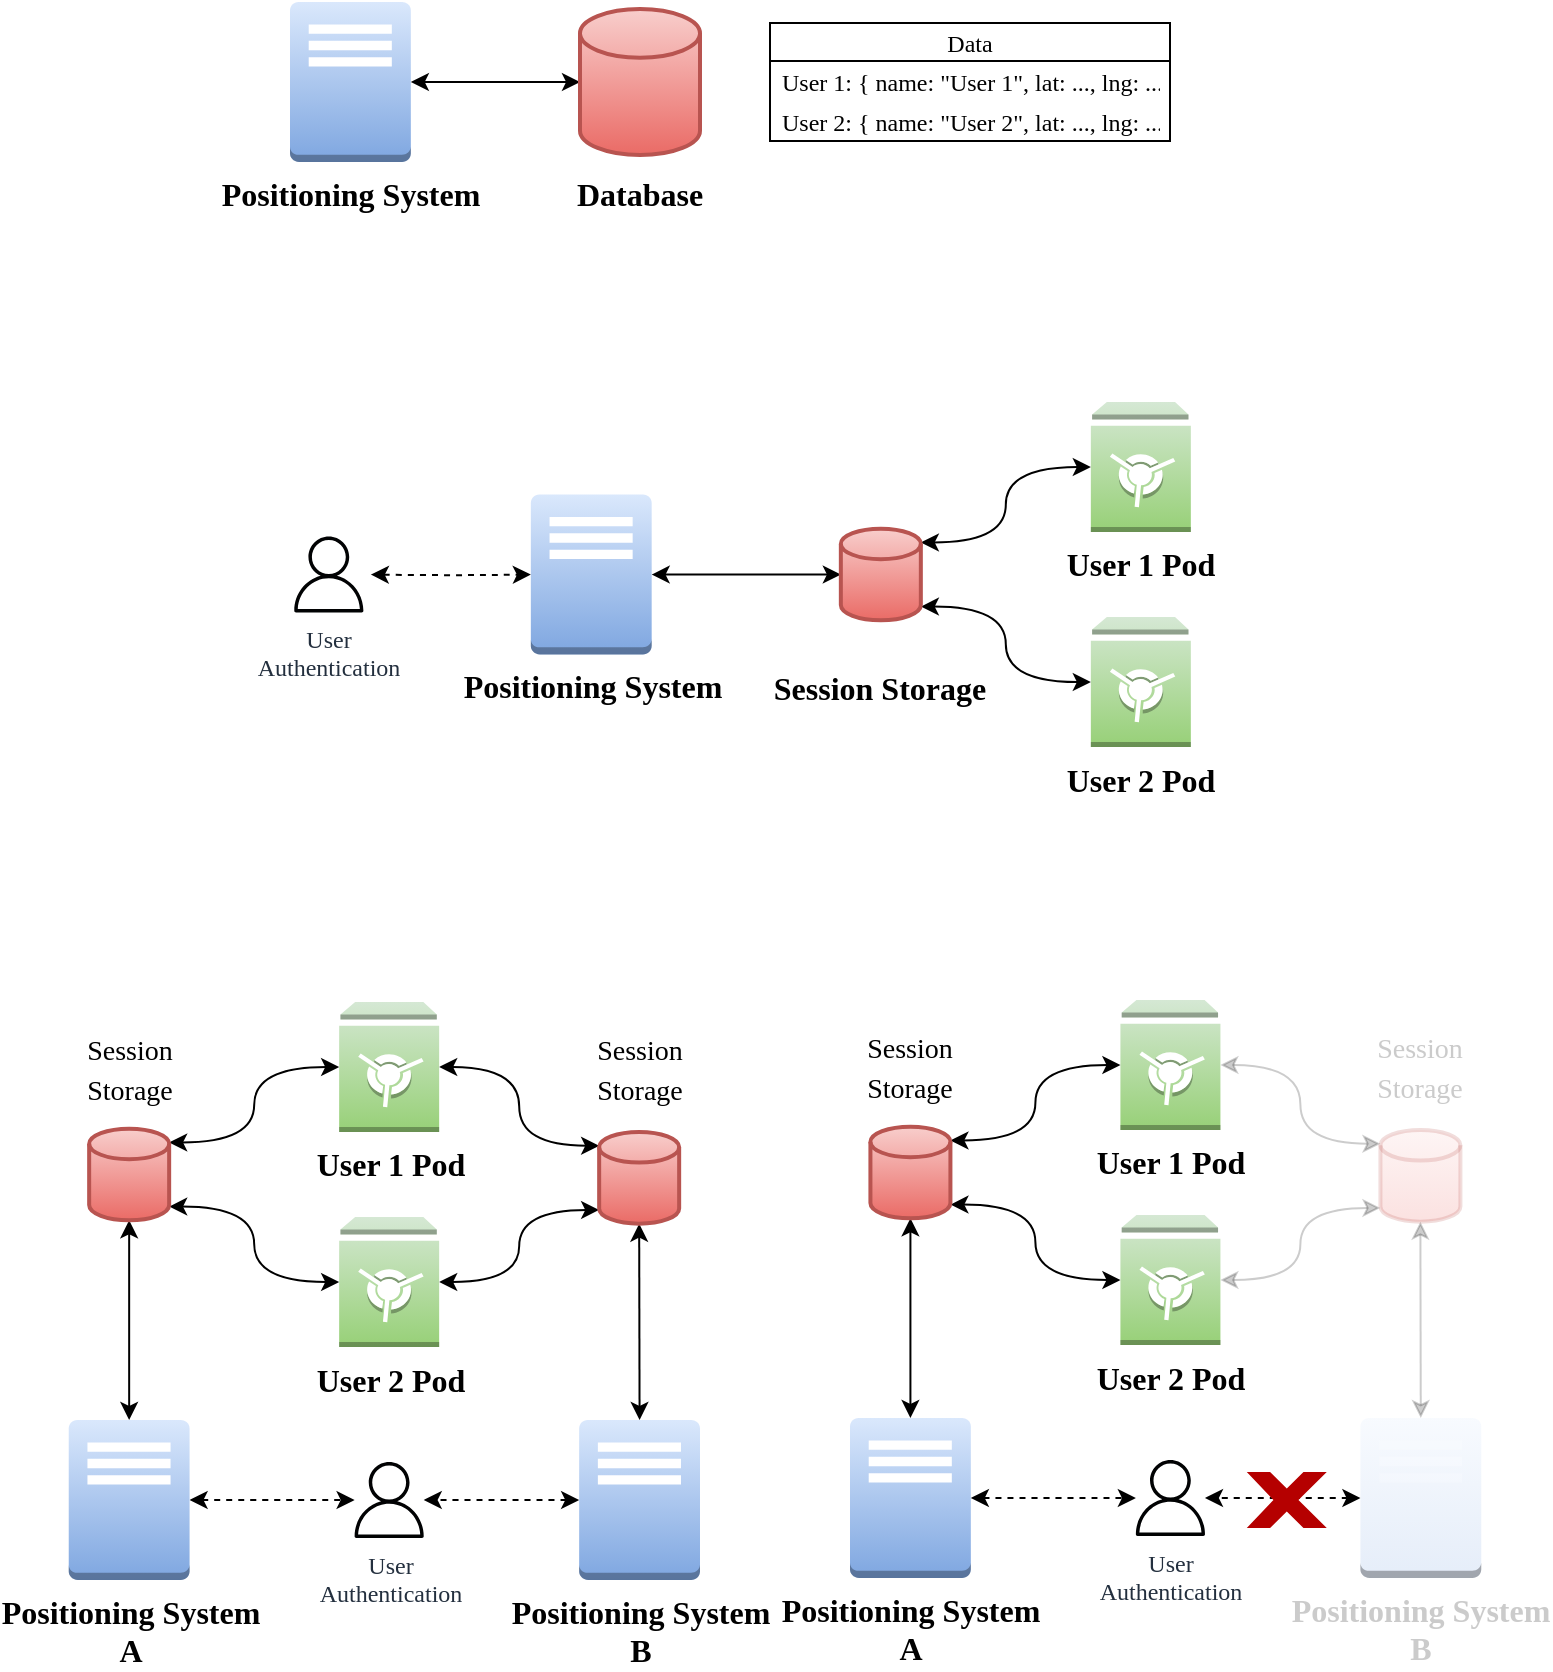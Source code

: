 <mxfile version="16.1.2" type="device" pages="3"><diagram id="HylvQidmHVq5HipX8keJ" name="Page-2"><mxGraphModel dx="1102" dy="857" grid="1" gridSize="10" guides="1" tooltips="1" connect="1" arrows="1" fold="1" page="1" pageScale="1" pageWidth="827" pageHeight="1169" math="0" shadow="0"><root><mxCell id="a4TpNNavN4q4ihsiJN_h-0"/><mxCell id="a4TpNNavN4q4ihsiJN_h-1" parent="a4TpNNavN4q4ihsiJN_h-0"/><mxCell id="67bOPuktMZtO_04ttZ3f-9" style="edgeStyle=orthogonalEdgeStyle;rounded=0;orthogonalLoop=1;jettySize=auto;html=1;entryX=0;entryY=0.5;entryDx=0;entryDy=0;entryPerimeter=0;fontFamily=Garamond;fontSize=16;startArrow=classic;startFill=1;" parent="a4TpNNavN4q4ihsiJN_h-1" source="a4TpNNavN4q4ihsiJN_h-4" target="67bOPuktMZtO_04ttZ3f-0" edge="1"><mxGeometry relative="1" as="geometry"/></mxCell><mxCell id="a4TpNNavN4q4ihsiJN_h-4" value="&lt;b&gt;Positioning System&lt;/b&gt;" style="outlineConnect=0;dashed=0;verticalLabelPosition=bottom;verticalAlign=top;align=center;html=1;shape=mxgraph.aws3.traditional_server;fillColor=#dae8fc;gradientColor=#7ea6e0;fontFamily=Garamond;fontSize=16;strokeColor=#6c8ebf;" parent="a4TpNNavN4q4ihsiJN_h-1" vertex="1"><mxGeometry x="170" y="170" width="60.42" height="80" as="geometry"/></mxCell><mxCell id="67bOPuktMZtO_04ttZ3f-3" value="" style="group" parent="a4TpNNavN4q4ihsiJN_h-1" vertex="1" connectable="0"><mxGeometry x="315" y="173.5" width="60" height="107.5" as="geometry"/></mxCell><mxCell id="67bOPuktMZtO_04ttZ3f-0" value="" style="strokeWidth=2;html=1;shape=mxgraph.flowchart.database;whiteSpace=wrap;fontFamily=Garamond;fontSize=16;fillColor=#f8cecc;gradientColor=#ea6b66;strokeColor=#b85450;" parent="67bOPuktMZtO_04ttZ3f-3" vertex="1"><mxGeometry width="60" height="73" as="geometry"/></mxCell><mxCell id="67bOPuktMZtO_04ttZ3f-1" value="Database" style="text;html=1;strokeColor=none;fillColor=none;align=center;verticalAlign=middle;whiteSpace=wrap;rounded=0;fontFamily=Garamond;fontSize=16;fontStyle=1" parent="67bOPuktMZtO_04ttZ3f-3" vertex="1"><mxGeometry y="77.5" width="60" height="30" as="geometry"/></mxCell><mxCell id="67bOPuktMZtO_04ttZ3f-21" style="edgeStyle=orthogonalEdgeStyle;rounded=0;orthogonalLoop=1;jettySize=auto;html=1;entryX=0;entryY=0.5;entryDx=0;entryDy=0;entryPerimeter=0;fontFamily=Garamond;fontSize=16;startArrow=classic;startFill=1;" parent="a4TpNNavN4q4ihsiJN_h-1" source="67bOPuktMZtO_04ttZ3f-10" target="67bOPuktMZtO_04ttZ3f-19" edge="1"><mxGeometry relative="1" as="geometry"/></mxCell><mxCell id="67bOPuktMZtO_04ttZ3f-10" value="&lt;b&gt;Positioning System&lt;/b&gt;" style="outlineConnect=0;dashed=0;verticalLabelPosition=bottom;verticalAlign=top;align=center;html=1;shape=mxgraph.aws3.traditional_server;fillColor=#dae8fc;gradientColor=#7ea6e0;fontFamily=Garamond;fontSize=16;strokeColor=#6c8ebf;" parent="a4TpNNavN4q4ihsiJN_h-1" vertex="1"><mxGeometry x="290.42" y="416.25" width="60.42" height="80" as="geometry"/></mxCell><mxCell id="67bOPuktMZtO_04ttZ3f-12" value="&lt;font face=&quot;Garamond&quot; size=&quot;1&quot;&gt;&lt;b style=&quot;font-size: 16px&quot;&gt;User 2 Pod&lt;/b&gt;&lt;/font&gt;" style="outlineConnect=0;dashed=0;verticalLabelPosition=bottom;verticalAlign=top;align=center;html=1;shape=mxgraph.aws3.vault;fillColor=#d5e8d4;strokeColor=#82b366;gradientColor=#97d077;" parent="a4TpNNavN4q4ihsiJN_h-1" vertex="1"><mxGeometry x="570.42" y="477.5" width="50" height="65" as="geometry"/></mxCell><mxCell id="67bOPuktMZtO_04ttZ3f-14" value="&lt;font face=&quot;Garamond&quot; size=&quot;1&quot;&gt;&lt;b style=&quot;font-size: 16px&quot;&gt;User 1 Pod&lt;/b&gt;&lt;/font&gt;" style="outlineConnect=0;dashed=0;verticalLabelPosition=bottom;verticalAlign=top;align=center;html=1;shape=mxgraph.aws3.vault;fillColor=#d5e8d4;strokeColor=#82b366;gradientColor=#97d077;" parent="a4TpNNavN4q4ihsiJN_h-1" vertex="1"><mxGeometry x="570.42" y="370" width="50" height="65" as="geometry"/></mxCell><mxCell id="67bOPuktMZtO_04ttZ3f-22" style="edgeStyle=orthogonalEdgeStyle;rounded=0;orthogonalLoop=1;jettySize=auto;html=1;exitX=1;exitY=0.15;exitDx=0;exitDy=0;exitPerimeter=0;entryX=0;entryY=0.5;entryDx=0;entryDy=0;entryPerimeter=0;fontFamily=Garamond;fontSize=16;startArrow=classic;startFill=1;curved=1;" parent="a4TpNNavN4q4ihsiJN_h-1" source="67bOPuktMZtO_04ttZ3f-19" target="67bOPuktMZtO_04ttZ3f-14" edge="1"><mxGeometry relative="1" as="geometry"/></mxCell><mxCell id="67bOPuktMZtO_04ttZ3f-23" style="edgeStyle=orthogonalEdgeStyle;rounded=0;orthogonalLoop=1;jettySize=auto;html=1;exitX=1;exitY=0.85;exitDx=0;exitDy=0;exitPerimeter=0;entryX=0;entryY=0.5;entryDx=0;entryDy=0;entryPerimeter=0;fontFamily=Garamond;fontSize=16;startArrow=classic;startFill=1;curved=1;" parent="a4TpNNavN4q4ihsiJN_h-1" source="67bOPuktMZtO_04ttZ3f-19" target="67bOPuktMZtO_04ttZ3f-12" edge="1"><mxGeometry relative="1" as="geometry"/></mxCell><mxCell id="67bOPuktMZtO_04ttZ3f-19" value="" style="strokeWidth=2;html=1;shape=mxgraph.flowchart.database;whiteSpace=wrap;fontFamily=Garamond;fontSize=16;fillColor=#f8cecc;gradientColor=#ea6b66;strokeColor=#b85450;" parent="a4TpNNavN4q4ihsiJN_h-1" vertex="1"><mxGeometry x="445.42" y="433.33" width="40" height="45.837" as="geometry"/></mxCell><mxCell id="67bOPuktMZtO_04ttZ3f-20" value="Session Storage" style="text;html=1;strokeColor=none;fillColor=none;align=center;verticalAlign=middle;whiteSpace=wrap;rounded=0;fontFamily=Garamond;fontSize=16;fontStyle=1" parent="a4TpNNavN4q4ihsiJN_h-1" vertex="1"><mxGeometry x="410.42" y="503.16" width="110" height="18.84" as="geometry"/></mxCell><mxCell id="67bOPuktMZtO_04ttZ3f-36" value="Data" style="swimlane;fontStyle=0;childLayout=stackLayout;horizontal=1;startSize=19;horizontalStack=0;resizeParent=1;resizeParentMax=0;resizeLast=0;collapsible=1;marginBottom=0;fontFamily=Garamond;fontSize=12;" parent="a4TpNNavN4q4ihsiJN_h-1" vertex="1"><mxGeometry x="410" y="180.5" width="200" height="59" as="geometry"/></mxCell><mxCell id="67bOPuktMZtO_04ttZ3f-37" value="User 1: { name: &quot;User 1&quot;, lat: ..., lng: ...}" style="text;strokeColor=none;fillColor=none;align=left;verticalAlign=middle;spacingLeft=4;spacingRight=4;overflow=hidden;points=[[0,0.5],[1,0.5]];portConstraint=eastwest;rotatable=0;fontFamily=Garamond;fontSize=12;" parent="67bOPuktMZtO_04ttZ3f-36" vertex="1"><mxGeometry y="19" width="200" height="20" as="geometry"/></mxCell><mxCell id="67bOPuktMZtO_04ttZ3f-38" value="User 2: { name: &quot;User 2&quot;, lat: ..., lng: ...}" style="text;strokeColor=none;fillColor=none;align=left;verticalAlign=middle;spacingLeft=4;spacingRight=4;overflow=hidden;points=[[0,0.5],[1,0.5]];portConstraint=eastwest;rotatable=0;fontFamily=Garamond;fontSize=12;" parent="67bOPuktMZtO_04ttZ3f-36" vertex="1"><mxGeometry y="39" width="200" height="20" as="geometry"/></mxCell><mxCell id="67bOPuktMZtO_04ttZ3f-48" style="edgeStyle=orthogonalEdgeStyle;rounded=0;orthogonalLoop=1;jettySize=auto;html=1;entryX=0.5;entryY=1;entryDx=0;entryDy=0;entryPerimeter=0;fontFamily=Garamond;fontSize=16;startArrow=classic;startFill=1;" parent="a4TpNNavN4q4ihsiJN_h-1" source="67bOPuktMZtO_04ttZ3f-49" target="67bOPuktMZtO_04ttZ3f-54" edge="1"><mxGeometry relative="1" as="geometry"/></mxCell><mxCell id="67bOPuktMZtO_04ttZ3f-67" value="" style="edgeStyle=orthogonalEdgeStyle;curved=1;rounded=0;orthogonalLoop=1;jettySize=auto;html=1;dashed=1;fontFamily=Garamond;fontSize=12;startArrow=classic;startFill=1;" parent="a4TpNNavN4q4ihsiJN_h-1" source="67bOPuktMZtO_04ttZ3f-49" target="67bOPuktMZtO_04ttZ3f-65" edge="1"><mxGeometry relative="1" as="geometry"/></mxCell><mxCell id="67bOPuktMZtO_04ttZ3f-49" value="&lt;b&gt;Positioning System&lt;br&gt;A&lt;br&gt;&lt;/b&gt;" style="outlineConnect=0;dashed=0;verticalLabelPosition=bottom;verticalAlign=top;align=center;html=1;shape=mxgraph.aws3.traditional_server;fillColor=#dae8fc;gradientColor=#7ea6e0;fontFamily=Garamond;fontSize=16;strokeColor=#6c8ebf;" parent="a4TpNNavN4q4ihsiJN_h-1" vertex="1"><mxGeometry x="59.37" y="879" width="60.42" height="80" as="geometry"/></mxCell><mxCell id="67bOPuktMZtO_04ttZ3f-58" style="edgeStyle=orthogonalEdgeStyle;curved=1;rounded=0;orthogonalLoop=1;jettySize=auto;html=1;entryX=0;entryY=0.85;entryDx=0;entryDy=0;entryPerimeter=0;fontFamily=Garamond;fontSize=12;startArrow=classic;startFill=1;" parent="a4TpNNavN4q4ihsiJN_h-1" source="67bOPuktMZtO_04ttZ3f-50" target="67bOPuktMZtO_04ttZ3f-56" edge="1"><mxGeometry relative="1" as="geometry"/></mxCell><mxCell id="67bOPuktMZtO_04ttZ3f-50" value="&lt;font face=&quot;Garamond&quot; size=&quot;1&quot;&gt;&lt;b style=&quot;font-size: 16px&quot;&gt;User 2 Pod&lt;/b&gt;&lt;/font&gt;" style="outlineConnect=0;dashed=0;verticalLabelPosition=bottom;verticalAlign=top;align=center;html=1;shape=mxgraph.aws3.vault;fillColor=#d5e8d4;strokeColor=#82b366;gradientColor=#97d077;" parent="a4TpNNavN4q4ihsiJN_h-1" vertex="1"><mxGeometry x="194.58" y="777.5" width="50" height="65" as="geometry"/></mxCell><mxCell id="67bOPuktMZtO_04ttZ3f-57" style="edgeStyle=orthogonalEdgeStyle;curved=1;rounded=0;orthogonalLoop=1;jettySize=auto;html=1;exitX=1;exitY=0.5;exitDx=0;exitDy=0;exitPerimeter=0;entryX=0;entryY=0.15;entryDx=0;entryDy=0;entryPerimeter=0;fontFamily=Garamond;fontSize=12;startArrow=classic;startFill=1;" parent="a4TpNNavN4q4ihsiJN_h-1" source="67bOPuktMZtO_04ttZ3f-51" target="67bOPuktMZtO_04ttZ3f-56" edge="1"><mxGeometry relative="1" as="geometry"/></mxCell><mxCell id="67bOPuktMZtO_04ttZ3f-51" value="&lt;font face=&quot;Garamond&quot; size=&quot;1&quot;&gt;&lt;b style=&quot;font-size: 16px&quot;&gt;User 1 Pod&lt;/b&gt;&lt;/font&gt;" style="outlineConnect=0;dashed=0;verticalLabelPosition=bottom;verticalAlign=top;align=center;html=1;shape=mxgraph.aws3.vault;fillColor=#d5e8d4;strokeColor=#82b366;gradientColor=#97d077;" parent="a4TpNNavN4q4ihsiJN_h-1" vertex="1"><mxGeometry x="194.58" y="670" width="50" height="65" as="geometry"/></mxCell><mxCell id="67bOPuktMZtO_04ttZ3f-52" style="edgeStyle=orthogonalEdgeStyle;rounded=0;orthogonalLoop=1;jettySize=auto;html=1;exitX=1;exitY=0.15;exitDx=0;exitDy=0;exitPerimeter=0;entryX=0;entryY=0.5;entryDx=0;entryDy=0;entryPerimeter=0;fontFamily=Garamond;fontSize=16;startArrow=classic;startFill=1;curved=1;" parent="a4TpNNavN4q4ihsiJN_h-1" source="67bOPuktMZtO_04ttZ3f-54" target="67bOPuktMZtO_04ttZ3f-51" edge="1"><mxGeometry relative="1" as="geometry"/></mxCell><mxCell id="67bOPuktMZtO_04ttZ3f-53" style="edgeStyle=orthogonalEdgeStyle;rounded=0;orthogonalLoop=1;jettySize=auto;html=1;exitX=1;exitY=0.85;exitDx=0;exitDy=0;exitPerimeter=0;entryX=0;entryY=0.5;entryDx=0;entryDy=0;entryPerimeter=0;fontFamily=Garamond;fontSize=16;startArrow=classic;startFill=1;curved=1;" parent="a4TpNNavN4q4ihsiJN_h-1" source="67bOPuktMZtO_04ttZ3f-54" target="67bOPuktMZtO_04ttZ3f-50" edge="1"><mxGeometry relative="1" as="geometry"/></mxCell><mxCell id="67bOPuktMZtO_04ttZ3f-54" value="" style="strokeWidth=2;html=1;shape=mxgraph.flowchart.database;whiteSpace=wrap;fontFamily=Garamond;fontSize=16;fillColor=#f8cecc;gradientColor=#ea6b66;strokeColor=#b85450;" parent="a4TpNNavN4q4ihsiJN_h-1" vertex="1"><mxGeometry x="69.58" y="733.33" width="40" height="45.837" as="geometry"/></mxCell><mxCell id="67bOPuktMZtO_04ttZ3f-60" value="" style="edgeStyle=orthogonalEdgeStyle;curved=1;rounded=0;orthogonalLoop=1;jettySize=auto;html=1;fontFamily=Garamond;fontSize=12;startArrow=classic;startFill=1;" parent="a4TpNNavN4q4ihsiJN_h-1" source="67bOPuktMZtO_04ttZ3f-56" target="67bOPuktMZtO_04ttZ3f-59" edge="1"><mxGeometry relative="1" as="geometry"/></mxCell><mxCell id="67bOPuktMZtO_04ttZ3f-56" value="" style="strokeWidth=2;html=1;shape=mxgraph.flowchart.database;whiteSpace=wrap;fontFamily=Garamond;fontSize=16;fillColor=#f8cecc;gradientColor=#ea6b66;strokeColor=#b85450;" parent="a4TpNNavN4q4ihsiJN_h-1" vertex="1"><mxGeometry x="324.58" y="735.0" width="40" height="45.837" as="geometry"/></mxCell><mxCell id="67bOPuktMZtO_04ttZ3f-68" value="" style="edgeStyle=orthogonalEdgeStyle;curved=1;rounded=0;orthogonalLoop=1;jettySize=auto;html=1;dashed=1;fontFamily=Garamond;fontSize=12;startArrow=classic;startFill=1;" parent="a4TpNNavN4q4ihsiJN_h-1" source="67bOPuktMZtO_04ttZ3f-59" target="67bOPuktMZtO_04ttZ3f-65" edge="1"><mxGeometry relative="1" as="geometry"/></mxCell><mxCell id="67bOPuktMZtO_04ttZ3f-59" value="&lt;b&gt;Positioning System&lt;br&gt;B&lt;br&gt;&lt;/b&gt;" style="outlineConnect=0;dashed=0;verticalLabelPosition=bottom;verticalAlign=top;align=center;html=1;shape=mxgraph.aws3.traditional_server;fillColor=#dae8fc;gradientColor=#7ea6e0;fontFamily=Garamond;fontSize=16;strokeColor=#6c8ebf;" parent="a4TpNNavN4q4ihsiJN_h-1" vertex="1"><mxGeometry x="314.58" y="879" width="60.42" height="80" as="geometry"/></mxCell><mxCell id="67bOPuktMZtO_04ttZ3f-62" style="edgeStyle=orthogonalEdgeStyle;curved=1;rounded=0;orthogonalLoop=1;jettySize=auto;html=1;entryX=0;entryY=0.5;entryDx=0;entryDy=0;entryPerimeter=0;fontFamily=Garamond;fontSize=12;startArrow=classic;startFill=1;dashed=1;" parent="a4TpNNavN4q4ihsiJN_h-1" target="67bOPuktMZtO_04ttZ3f-10" edge="1"><mxGeometry relative="1" as="geometry"><mxPoint x="210.42" y="456.25" as="sourcePoint"/></mxGeometry></mxCell><mxCell id="67bOPuktMZtO_04ttZ3f-64" value="User&lt;br&gt;Authentication" style="sketch=0;outlineConnect=0;fontColor=#232F3E;gradientColor=none;fillColor=#010203;strokeColor=none;dashed=0;verticalLabelPosition=bottom;verticalAlign=top;align=center;html=1;fontSize=12;fontStyle=0;aspect=fixed;pointerEvents=1;shape=mxgraph.aws4.user;fontFamily=Garamond;" parent="a4TpNNavN4q4ihsiJN_h-1" vertex="1"><mxGeometry x="170.42" y="437.25" width="38" height="38" as="geometry"/></mxCell><mxCell id="67bOPuktMZtO_04ttZ3f-65" value="User&lt;br&gt;Authentication" style="sketch=0;outlineConnect=0;fontColor=#232F3E;gradientColor=none;fillColor=#010203;strokeColor=none;dashed=0;verticalLabelPosition=bottom;verticalAlign=top;align=center;html=1;fontSize=12;fontStyle=0;aspect=fixed;pointerEvents=1;shape=mxgraph.aws4.user;fontFamily=Garamond;" parent="a4TpNNavN4q4ihsiJN_h-1" vertex="1"><mxGeometry x="200.58" y="900" width="38" height="38" as="geometry"/></mxCell><mxCell id="67bOPuktMZtO_04ttZ3f-69" value="&lt;span style=&quot;font-weight: normal ; font-size: 14px&quot;&gt;Session&lt;br&gt;Storage&lt;/span&gt;" style="text;html=1;strokeColor=none;fillColor=none;align=center;verticalAlign=middle;whiteSpace=wrap;rounded=0;fontFamily=Garamond;fontSize=16;fontStyle=1" parent="a4TpNNavN4q4ihsiJN_h-1" vertex="1"><mxGeometry x="69.58" y="693.08" width="40" height="18.84" as="geometry"/></mxCell><mxCell id="67bOPuktMZtO_04ttZ3f-70" value="&lt;span style=&quot;font-weight: normal ; font-size: 14px&quot;&gt;Session&lt;br&gt;Storage&lt;/span&gt;" style="text;html=1;strokeColor=none;fillColor=none;align=center;verticalAlign=middle;whiteSpace=wrap;rounded=0;fontFamily=Garamond;fontSize=16;fontStyle=1" parent="a4TpNNavN4q4ihsiJN_h-1" vertex="1"><mxGeometry x="324.58" y="693.08" width="40" height="18.84" as="geometry"/></mxCell><mxCell id="67bOPuktMZtO_04ttZ3f-71" style="edgeStyle=orthogonalEdgeStyle;rounded=0;orthogonalLoop=1;jettySize=auto;html=1;entryX=0.5;entryY=1;entryDx=0;entryDy=0;entryPerimeter=0;fontFamily=Garamond;fontSize=16;startArrow=classic;startFill=1;" parent="a4TpNNavN4q4ihsiJN_h-1" source="67bOPuktMZtO_04ttZ3f-73" target="67bOPuktMZtO_04ttZ3f-80" edge="1"><mxGeometry relative="1" as="geometry"/></mxCell><mxCell id="67bOPuktMZtO_04ttZ3f-72" value="" style="edgeStyle=orthogonalEdgeStyle;curved=1;rounded=0;orthogonalLoop=1;jettySize=auto;html=1;dashed=1;fontFamily=Garamond;fontSize=12;startArrow=classic;startFill=1;" parent="a4TpNNavN4q4ihsiJN_h-1" source="67bOPuktMZtO_04ttZ3f-73" target="67bOPuktMZtO_04ttZ3f-85" edge="1"><mxGeometry relative="1" as="geometry"/></mxCell><mxCell id="67bOPuktMZtO_04ttZ3f-73" value="&lt;b&gt;Positioning System&lt;br&gt;A&lt;br&gt;&lt;/b&gt;" style="outlineConnect=0;dashed=0;verticalLabelPosition=bottom;verticalAlign=top;align=center;html=1;shape=mxgraph.aws3.traditional_server;fillColor=#dae8fc;gradientColor=#7ea6e0;fontFamily=Garamond;fontSize=16;strokeColor=#6c8ebf;" parent="a4TpNNavN4q4ihsiJN_h-1" vertex="1"><mxGeometry x="450.0" y="878" width="60.42" height="80" as="geometry"/></mxCell><mxCell id="67bOPuktMZtO_04ttZ3f-74" style="edgeStyle=orthogonalEdgeStyle;curved=1;rounded=0;orthogonalLoop=1;jettySize=auto;html=1;entryX=0;entryY=0.85;entryDx=0;entryDy=0;entryPerimeter=0;fontFamily=Garamond;fontSize=12;startArrow=classic;startFill=1;opacity=20;" parent="a4TpNNavN4q4ihsiJN_h-1" source="67bOPuktMZtO_04ttZ3f-75" target="67bOPuktMZtO_04ttZ3f-82" edge="1"><mxGeometry relative="1" as="geometry"/></mxCell><mxCell id="67bOPuktMZtO_04ttZ3f-75" value="&lt;font face=&quot;Garamond&quot; size=&quot;1&quot;&gt;&lt;b style=&quot;font-size: 16px&quot;&gt;User 2 Pod&lt;/b&gt;&lt;/font&gt;" style="outlineConnect=0;dashed=0;verticalLabelPosition=bottom;verticalAlign=top;align=center;html=1;shape=mxgraph.aws3.vault;fillColor=#d5e8d4;strokeColor=#82b366;gradientColor=#97d077;" parent="a4TpNNavN4q4ihsiJN_h-1" vertex="1"><mxGeometry x="585.21" y="776.5" width="50" height="65" as="geometry"/></mxCell><mxCell id="67bOPuktMZtO_04ttZ3f-76" style="edgeStyle=orthogonalEdgeStyle;curved=1;rounded=0;orthogonalLoop=1;jettySize=auto;html=1;exitX=1;exitY=0.5;exitDx=0;exitDy=0;exitPerimeter=0;entryX=0;entryY=0.15;entryDx=0;entryDy=0;entryPerimeter=0;fontFamily=Garamond;fontSize=12;startArrow=classic;startFill=1;opacity=20;" parent="a4TpNNavN4q4ihsiJN_h-1" source="67bOPuktMZtO_04ttZ3f-77" target="67bOPuktMZtO_04ttZ3f-82" edge="1"><mxGeometry relative="1" as="geometry"/></mxCell><mxCell id="67bOPuktMZtO_04ttZ3f-77" value="&lt;font face=&quot;Garamond&quot; size=&quot;1&quot;&gt;&lt;b style=&quot;font-size: 16px&quot;&gt;User 1 Pod&lt;/b&gt;&lt;/font&gt;" style="outlineConnect=0;dashed=0;verticalLabelPosition=bottom;verticalAlign=top;align=center;html=1;shape=mxgraph.aws3.vault;fillColor=#d5e8d4;strokeColor=#82b366;gradientColor=#97d077;" parent="a4TpNNavN4q4ihsiJN_h-1" vertex="1"><mxGeometry x="585.21" y="669" width="50" height="65" as="geometry"/></mxCell><mxCell id="67bOPuktMZtO_04ttZ3f-78" style="edgeStyle=orthogonalEdgeStyle;rounded=0;orthogonalLoop=1;jettySize=auto;html=1;exitX=1;exitY=0.15;exitDx=0;exitDy=0;exitPerimeter=0;entryX=0;entryY=0.5;entryDx=0;entryDy=0;entryPerimeter=0;fontFamily=Garamond;fontSize=16;startArrow=classic;startFill=1;curved=1;" parent="a4TpNNavN4q4ihsiJN_h-1" source="67bOPuktMZtO_04ttZ3f-80" target="67bOPuktMZtO_04ttZ3f-77" edge="1"><mxGeometry relative="1" as="geometry"/></mxCell><mxCell id="67bOPuktMZtO_04ttZ3f-79" style="edgeStyle=orthogonalEdgeStyle;rounded=0;orthogonalLoop=1;jettySize=auto;html=1;exitX=1;exitY=0.85;exitDx=0;exitDy=0;exitPerimeter=0;entryX=0;entryY=0.5;entryDx=0;entryDy=0;entryPerimeter=0;fontFamily=Garamond;fontSize=16;startArrow=classic;startFill=1;curved=1;" parent="a4TpNNavN4q4ihsiJN_h-1" source="67bOPuktMZtO_04ttZ3f-80" target="67bOPuktMZtO_04ttZ3f-75" edge="1"><mxGeometry relative="1" as="geometry"/></mxCell><mxCell id="67bOPuktMZtO_04ttZ3f-80" value="" style="strokeWidth=2;html=1;shape=mxgraph.flowchart.database;whiteSpace=wrap;fontFamily=Garamond;fontSize=16;fillColor=#f8cecc;gradientColor=#ea6b66;strokeColor=#b85450;" parent="a4TpNNavN4q4ihsiJN_h-1" vertex="1"><mxGeometry x="460.21" y="732.33" width="40" height="45.837" as="geometry"/></mxCell><mxCell id="67bOPuktMZtO_04ttZ3f-81" value="" style="edgeStyle=orthogonalEdgeStyle;curved=1;rounded=0;orthogonalLoop=1;jettySize=auto;html=1;fontFamily=Garamond;fontSize=12;startArrow=classic;startFill=1;opacity=20;" parent="a4TpNNavN4q4ihsiJN_h-1" source="67bOPuktMZtO_04ttZ3f-82" target="67bOPuktMZtO_04ttZ3f-84" edge="1"><mxGeometry relative="1" as="geometry"/></mxCell><mxCell id="67bOPuktMZtO_04ttZ3f-82" value="" style="strokeWidth=2;html=1;shape=mxgraph.flowchart.database;whiteSpace=wrap;fontFamily=Garamond;fontSize=16;fillColor=#f8cecc;gradientColor=#ea6b66;strokeColor=#b85450;opacity=20;" parent="a4TpNNavN4q4ihsiJN_h-1" vertex="1"><mxGeometry x="715.21" y="734.0" width="40" height="45.837" as="geometry"/></mxCell><mxCell id="67bOPuktMZtO_04ttZ3f-83" value="" style="edgeStyle=orthogonalEdgeStyle;curved=1;rounded=0;orthogonalLoop=1;jettySize=auto;html=1;dashed=1;fontFamily=Garamond;fontSize=12;startArrow=classic;startFill=1;" parent="a4TpNNavN4q4ihsiJN_h-1" source="67bOPuktMZtO_04ttZ3f-84" target="67bOPuktMZtO_04ttZ3f-85" edge="1"><mxGeometry relative="1" as="geometry"/></mxCell><mxCell id="67bOPuktMZtO_04ttZ3f-84" value="&lt;b&gt;Positioning System&lt;br&gt;B&lt;br&gt;&lt;/b&gt;" style="outlineConnect=0;dashed=0;verticalLabelPosition=bottom;verticalAlign=top;align=center;html=1;shape=mxgraph.aws3.traditional_server;fillColor=#dae8fc;gradientColor=#7ea6e0;fontFamily=Garamond;fontSize=16;strokeColor=#6c8ebf;opacity=20;textOpacity=20;" parent="a4TpNNavN4q4ihsiJN_h-1" vertex="1"><mxGeometry x="705.21" y="878" width="60.42" height="80" as="geometry"/></mxCell><mxCell id="67bOPuktMZtO_04ttZ3f-85" value="User&lt;br&gt;Authentication" style="sketch=0;outlineConnect=0;fontColor=#232F3E;gradientColor=none;fillColor=#010203;strokeColor=none;dashed=0;verticalLabelPosition=bottom;verticalAlign=top;align=center;html=1;fontSize=12;fontStyle=0;aspect=fixed;pointerEvents=1;shape=mxgraph.aws4.user;fontFamily=Garamond;" parent="a4TpNNavN4q4ihsiJN_h-1" vertex="1"><mxGeometry x="591.21" y="899" width="38" height="38" as="geometry"/></mxCell><mxCell id="67bOPuktMZtO_04ttZ3f-86" value="&lt;span style=&quot;font-weight: normal ; font-size: 14px&quot;&gt;Session&lt;br&gt;Storage&lt;/span&gt;" style="text;html=1;strokeColor=none;fillColor=none;align=center;verticalAlign=middle;whiteSpace=wrap;rounded=0;fontFamily=Garamond;fontSize=16;fontStyle=1" parent="a4TpNNavN4q4ihsiJN_h-1" vertex="1"><mxGeometry x="460.21" y="692.08" width="40" height="18.84" as="geometry"/></mxCell><mxCell id="67bOPuktMZtO_04ttZ3f-87" value="&lt;span style=&quot;font-weight: normal ; font-size: 14px&quot;&gt;Session&lt;br&gt;Storage&lt;/span&gt;" style="text;html=1;strokeColor=none;fillColor=none;align=center;verticalAlign=middle;whiteSpace=wrap;rounded=0;fontFamily=Garamond;fontSize=16;fontStyle=1;opacity=20;textOpacity=20;" parent="a4TpNNavN4q4ihsiJN_h-1" vertex="1"><mxGeometry x="715.21" y="692.08" width="40" height="18.84" as="geometry"/></mxCell><mxCell id="67bOPuktMZtO_04ttZ3f-95" value="" style="verticalLabelPosition=bottom;verticalAlign=top;html=1;shape=mxgraph.basic.x;fontFamily=Garamond;fontSize=14;strokeWidth=8;fillColor=#B50000;strokeColor=none;" parent="a4TpNNavN4q4ihsiJN_h-1" vertex="1"><mxGeometry x="648.39" y="905" width="40" height="28" as="geometry"/></mxCell></root></mxGraphModel></diagram><diagram id="wUlsHaFhuOV1qtNZ8OMz" name="Page-3"><mxGraphModel dx="1102" dy="857" grid="1" gridSize="10" guides="1" tooltips="1" connect="1" arrows="1" fold="1" page="1" pageScale="1" pageWidth="827" pageHeight="1169" math="0" shadow="0"><root><mxCell id="q5FBCwYJdHx9VQZqIxEu-0"/><mxCell id="q5FBCwYJdHx9VQZqIxEu-1" parent="q5FBCwYJdHx9VQZqIxEu-0"/><mxCell id="s1JkseU9sGh4xN1ly9Wk-12" value="" style="rounded=1;whiteSpace=wrap;html=1;fontFamily=Garamond;fontSize=16;fillColor=none;strokeWidth=2;dashed=1;" vertex="1" parent="q5FBCwYJdHx9VQZqIxEu-1"><mxGeometry x="120" y="480" width="184" height="170" as="geometry"/></mxCell><mxCell id="dgVAHS0UL3mFRXGfKZaa-7" value="" style="rounded=1;whiteSpace=wrap;html=1;fontFamily=Garamond;fontSize=16;fillColor=none;strokeWidth=2;dashed=1;" vertex="1" parent="q5FBCwYJdHx9VQZqIxEu-1"><mxGeometry x="430" y="250" width="230" height="170" as="geometry"/></mxCell><mxCell id="OYwbbANEs3ekSWpYg3eL-0" style="edgeStyle=orthogonalEdgeStyle;rounded=0;orthogonalLoop=1;jettySize=auto;html=1;entryX=0;entryY=0.5;entryDx=0;entryDy=0;entryPerimeter=0;fontFamily=Garamond;fontSize=16;startArrow=open;startFill=0;" edge="1" parent="q5FBCwYJdHx9VQZqIxEu-1" source="0JuDx2XV8VE4xR1ffquv-0" target="dgVAHS0UL3mFRXGfKZaa-3"><mxGeometry relative="1" as="geometry"/></mxCell><mxCell id="0JuDx2XV8VE4xR1ffquv-0" value="&lt;b&gt;&lt;br&gt;&lt;/b&gt;" style="outlineConnect=0;dashed=0;verticalLabelPosition=top;verticalAlign=bottom;align=center;html=1;shape=mxgraph.aws3.traditional_server;fillColor=#dae8fc;gradientColor=#7ea6e0;fontFamily=Garamond;fontSize=16;strokeColor=#6c8ebf;labelPosition=center;" parent="q5FBCwYJdHx9VQZqIxEu-1" vertex="1"><mxGeometry x="457.5" y="270" width="50" height="80" as="geometry"/></mxCell><mxCell id="fjNlXIFkYFqd7G8aeBgP-0" value="" style="sketch=0;outlineConnect=0;fontColor=#232F3E;gradientColor=none;fillColor=#070A0D;strokeColor=none;dashed=0;verticalLabelPosition=bottom;verticalAlign=top;align=center;html=1;fontSize=12;fontStyle=0;aspect=fixed;pointerEvents=1;shape=mxgraph.aws4.user;fontFamily=Garamond;" parent="q5FBCwYJdHx9VQZqIxEu-1" vertex="1"><mxGeometry x="244.5" y="285.5" width="49" height="49" as="geometry"/></mxCell><mxCell id="dgVAHS0UL3mFRXGfKZaa-0" value="&lt;font style=&quot;font-size: 16px&quot;&gt;User&lt;/font&gt;" style="text;html=1;strokeColor=none;fillColor=none;align=center;verticalAlign=middle;whiteSpace=wrap;rounded=0;fontStyle=1;fontFamily=Garamond;fontSize=13;" vertex="1" parent="q5FBCwYJdHx9VQZqIxEu-1"><mxGeometry x="239" y="370" width="60" height="30" as="geometry"/></mxCell><mxCell id="dgVAHS0UL3mFRXGfKZaa-1" value="&lt;font style=&quot;font-size: 16px&quot;&gt;Positioning System&lt;/font&gt;" style="text;html=1;strokeColor=none;fillColor=none;align=center;verticalAlign=middle;whiteSpace=wrap;rounded=0;fontStyle=1;fontFamily=Garamond;fontSize=13;" vertex="1" parent="q5FBCwYJdHx9VQZqIxEu-1"><mxGeometry x="452.5" y="370" width="60" height="30" as="geometry"/></mxCell><mxCell id="dgVAHS0UL3mFRXGfKZaa-2" value="&lt;font style=&quot;font-size: 16px&quot;&gt;User Pod&lt;/font&gt;" style="text;html=1;strokeColor=none;fillColor=none;align=center;verticalAlign=middle;whiteSpace=wrap;rounded=0;fontStyle=1;fontFamily=Garamond;fontSize=13;" vertex="1" parent="q5FBCwYJdHx9VQZqIxEu-1"><mxGeometry x="340.21" y="370" width="60" height="30" as="geometry"/></mxCell><mxCell id="dgVAHS0UL3mFRXGfKZaa-3" value="" style="outlineConnect=0;dashed=0;verticalLabelPosition=bottom;verticalAlign=top;align=center;html=1;shape=mxgraph.aws3.office_building;fillColor=#7D7C7C;gradientColor=none;fontFamily=Garamond;fontSize=16;" vertex="1" parent="q5FBCwYJdHx9VQZqIxEu-1"><mxGeometry x="579.5" y="270" width="43" height="80" as="geometry"/></mxCell><mxCell id="dgVAHS0UL3mFRXGfKZaa-4" value="&lt;font style=&quot;font-size: 16px&quot;&gt;Organisation&lt;br&gt;&lt;/font&gt;" style="text;html=1;strokeColor=none;fillColor=none;align=center;verticalAlign=middle;whiteSpace=wrap;rounded=0;fontStyle=1;fontFamily=Garamond;fontSize=13;" vertex="1" parent="q5FBCwYJdHx9VQZqIxEu-1"><mxGeometry x="571" y="370" width="60" height="30" as="geometry"/></mxCell><mxCell id="dgVAHS0UL3mFRXGfKZaa-8" value="" style="outlineConnect=0;dashed=0;verticalLabelPosition=bottom;verticalAlign=top;align=center;html=1;shape=mxgraph.aws3.vault;fillColor=#d5e8d4;strokeColor=#82b366;gradientColor=#97d077;" vertex="1" parent="q5FBCwYJdHx9VQZqIxEu-1"><mxGeometry x="338.71" y="270" width="61.5" height="80" as="geometry"/></mxCell><mxCell id="s1JkseU9sGh4xN1ly9Wk-0" value="" style="rounded=1;whiteSpace=wrap;html=1;fontFamily=Garamond;fontSize=16;fillColor=none;strokeWidth=2;dashed=1;" vertex="1" parent="q5FBCwYJdHx9VQZqIxEu-1"><mxGeometry x="440" y="480" width="241" height="170" as="geometry"/></mxCell><mxCell id="s1JkseU9sGh4xN1ly9Wk-15" style="edgeStyle=orthogonalEdgeStyle;rounded=0;orthogonalLoop=1;jettySize=auto;html=1;entryX=0;entryY=0.353;entryDx=0;entryDy=0;entryPerimeter=0;fontFamily=Garamond;fontSize=16;" edge="1" parent="q5FBCwYJdHx9VQZqIxEu-1" source="s1JkseU9sGh4xN1ly9Wk-1" target="s1JkseU9sGh4xN1ly9Wk-0"><mxGeometry relative="1" as="geometry"/></mxCell><mxCell id="1f7RZ6_qHkbSmqHF_lk--0" style="edgeStyle=orthogonalEdgeStyle;rounded=0;orthogonalLoop=1;jettySize=auto;html=1;entryX=0.995;entryY=0.353;entryDx=0;entryDy=0;entryPerimeter=0;fontFamily=Garamond;fontSize=16;startArrow=open;startFill=0;" edge="1" parent="q5FBCwYJdHx9VQZqIxEu-1" source="s1JkseU9sGh4xN1ly9Wk-1" target="s1JkseU9sGh4xN1ly9Wk-12"><mxGeometry relative="1" as="geometry"/></mxCell><mxCell id="s1JkseU9sGh4xN1ly9Wk-1" value="&lt;b&gt;&lt;br&gt;&lt;/b&gt;" style="outlineConnect=0;dashed=0;verticalLabelPosition=top;verticalAlign=bottom;align=center;html=1;shape=mxgraph.aws3.traditional_server;fillColor=#dae8fc;gradientColor=#7ea6e0;fontFamily=Garamond;fontSize=16;strokeColor=#6c8ebf;labelPosition=center;" vertex="1" parent="q5FBCwYJdHx9VQZqIxEu-1"><mxGeometry x="346.21" y="500" width="50" height="80" as="geometry"/></mxCell><mxCell id="s1JkseU9sGh4xN1ly9Wk-13" style="edgeStyle=orthogonalEdgeStyle;rounded=0;orthogonalLoop=1;jettySize=auto;html=1;entryX=0;entryY=0.5;entryDx=0;entryDy=0;entryPerimeter=0;fontFamily=Garamond;fontSize=16;" edge="1" parent="q5FBCwYJdHx9VQZqIxEu-1" source="s1JkseU9sGh4xN1ly9Wk-2" target="s1JkseU9sGh4xN1ly9Wk-10"><mxGeometry relative="1" as="geometry"/></mxCell><mxCell id="s1JkseU9sGh4xN1ly9Wk-2" value="" style="sketch=0;outlineConnect=0;fontColor=#232F3E;gradientColor=none;fillColor=#070A0D;strokeColor=none;dashed=0;verticalLabelPosition=bottom;verticalAlign=top;align=center;html=1;fontSize=12;fontStyle=0;aspect=fixed;pointerEvents=1;shape=mxgraph.aws4.user;fontFamily=Garamond;" vertex="1" parent="q5FBCwYJdHx9VQZqIxEu-1"><mxGeometry x="135.5" y="515.5" width="49" height="49" as="geometry"/></mxCell><mxCell id="s1JkseU9sGh4xN1ly9Wk-3" value="&lt;font style=&quot;font-size: 16px&quot;&gt;User&lt;/font&gt;" style="text;html=1;strokeColor=none;fillColor=none;align=center;verticalAlign=middle;whiteSpace=wrap;rounded=0;fontStyle=1;fontFamily=Garamond;fontSize=13;" vertex="1" parent="q5FBCwYJdHx9VQZqIxEu-1"><mxGeometry x="130" y="600" width="60" height="30" as="geometry"/></mxCell><mxCell id="s1JkseU9sGh4xN1ly9Wk-4" value="&lt;font style=&quot;font-size: 16px&quot;&gt;Positioning System&lt;/font&gt;" style="text;html=1;strokeColor=none;fillColor=none;align=center;verticalAlign=middle;whiteSpace=wrap;rounded=0;fontStyle=1;fontFamily=Garamond;fontSize=13;" vertex="1" parent="q5FBCwYJdHx9VQZqIxEu-1"><mxGeometry x="341.21" y="600" width="60" height="30" as="geometry"/></mxCell><mxCell id="s1JkseU9sGh4xN1ly9Wk-5" value="&lt;font style=&quot;font-size: 16px&quot;&gt;User Pod&lt;/font&gt;" style="text;html=1;strokeColor=none;fillColor=none;align=center;verticalAlign=middle;whiteSpace=wrap;rounded=0;fontStyle=1;fontFamily=Garamond;fontSize=13;" vertex="1" parent="q5FBCwYJdHx9VQZqIxEu-1"><mxGeometry x="231.21" y="600" width="60" height="30" as="geometry"/></mxCell><mxCell id="s1JkseU9sGh4xN1ly9Wk-6" value="" style="outlineConnect=0;dashed=0;verticalLabelPosition=bottom;verticalAlign=top;align=center;html=1;shape=mxgraph.aws3.office_building;fillColor=#7D7C7C;gradientColor=none;fontFamily=Garamond;fontSize=16;" vertex="1" parent="q5FBCwYJdHx9VQZqIxEu-1"><mxGeometry x="599.5" y="500" width="43" height="80" as="geometry"/></mxCell><mxCell id="s1JkseU9sGh4xN1ly9Wk-7" value="&lt;font style=&quot;font-size: 16px&quot;&gt;Organisation&lt;br&gt;&lt;/font&gt;" style="text;html=1;strokeColor=none;fillColor=none;align=center;verticalAlign=middle;whiteSpace=wrap;rounded=0;fontStyle=1;fontFamily=Garamond;fontSize=13;" vertex="1" parent="q5FBCwYJdHx9VQZqIxEu-1"><mxGeometry x="591" y="600" width="60" height="30" as="geometry"/></mxCell><mxCell id="s1JkseU9sGh4xN1ly9Wk-14" style="edgeStyle=orthogonalEdgeStyle;rounded=0;orthogonalLoop=1;jettySize=auto;html=1;entryX=0;entryY=0.5;entryDx=0;entryDy=0;entryPerimeter=0;fontFamily=Garamond;fontSize=16;" edge="1" parent="q5FBCwYJdHx9VQZqIxEu-1" source="s1JkseU9sGh4xN1ly9Wk-8" target="s1JkseU9sGh4xN1ly9Wk-6"><mxGeometry relative="1" as="geometry"/></mxCell><mxCell id="s1JkseU9sGh4xN1ly9Wk-8" value="" style="outlineConnect=0;dashed=0;verticalLabelPosition=bottom;verticalAlign=top;align=center;html=1;shape=mxgraph.aws3.vault;fillColor=#d5e8d4;strokeColor=#82b366;gradientColor=#97d077;" vertex="1" parent="q5FBCwYJdHx9VQZqIxEu-1"><mxGeometry x="471" y="500" width="61.5" height="80" as="geometry"/></mxCell><mxCell id="s1JkseU9sGh4xN1ly9Wk-9" value="&lt;font style=&quot;font-size: 16px&quot;&gt;Organisation&lt;br&gt;Pod&lt;br&gt;&lt;/font&gt;" style="text;html=1;strokeColor=none;fillColor=none;align=center;verticalAlign=middle;whiteSpace=wrap;rounded=0;fontStyle=1;fontFamily=Garamond;fontSize=13;" vertex="1" parent="q5FBCwYJdHx9VQZqIxEu-1"><mxGeometry x="472.5" y="600" width="60" height="30" as="geometry"/></mxCell><mxCell id="s1JkseU9sGh4xN1ly9Wk-11" value="" style="rounded=1;whiteSpace=wrap;html=1;fontFamily=Garamond;fontSize=16;fillColor=none;strokeWidth=2;dashed=1;" vertex="1" parent="q5FBCwYJdHx9VQZqIxEu-1"><mxGeometry x="230" y="250" width="184" height="170" as="geometry"/></mxCell><mxCell id="s1JkseU9sGh4xN1ly9Wk-10" value="" style="outlineConnect=0;dashed=0;verticalLabelPosition=bottom;verticalAlign=top;align=center;html=1;shape=mxgraph.aws3.vault;fillColor=#d5e8d4;strokeColor=#82b366;gradientColor=#97d077;" vertex="1" parent="q5FBCwYJdHx9VQZqIxEu-1"><mxGeometry x="229.71" y="500" width="61.5" height="80" as="geometry"/></mxCell></root></mxGraphModel></diagram><diagram id="SytGQtdzMyRaQPQm1EXz" name="Page-4"><mxGraphModel dx="1102" dy="857" grid="1" gridSize="10" guides="1" tooltips="1" connect="1" arrows="1" fold="1" page="1" pageScale="1" pageWidth="827" pageHeight="1169" math="0" shadow="0"><root><mxCell id="iuhHGFWxb12lZmthxyKv-0"/><mxCell id="iuhHGFWxb12lZmthxyKv-1" parent="iuhHGFWxb12lZmthxyKv-0"/><mxCell id="MIou82f6YGBAKgrgyjJ7-0" style="edgeStyle=orthogonalEdgeStyle;rounded=0;orthogonalLoop=1;jettySize=auto;html=1;entryX=0.5;entryY=1;entryDx=0;entryDy=0;entryPerimeter=0;fontFamily=Garamond;fontSize=16;startArrow=classic;startFill=1;" parent="iuhHGFWxb12lZmthxyKv-1" source="MIou82f6YGBAKgrgyjJ7-2" target="MIou82f6YGBAKgrgyjJ7-9" edge="1"><mxGeometry relative="1" as="geometry"/></mxCell><mxCell id="MIou82f6YGBAKgrgyjJ7-1" value="" style="edgeStyle=orthogonalEdgeStyle;curved=1;rounded=0;orthogonalLoop=1;jettySize=auto;html=1;dashed=1;fontFamily=Garamond;fontSize=12;startArrow=classic;startFill=1;" parent="iuhHGFWxb12lZmthxyKv-1" source="MIou82f6YGBAKgrgyjJ7-2" target="MIou82f6YGBAKgrgyjJ7-14" edge="1"><mxGeometry relative="1" as="geometry"/></mxCell><mxCell id="MIou82f6YGBAKgrgyjJ7-2" value="&lt;b&gt;Positioning System&lt;br&gt;A&lt;br&gt;&lt;/b&gt;" style="outlineConnect=0;dashed=0;verticalLabelPosition=bottom;verticalAlign=top;align=center;html=1;shape=mxgraph.aws3.traditional_server;fillColor=#dae8fc;gradientColor=#7ea6e0;fontFamily=Garamond;fontSize=16;strokeColor=#6c8ebf;" parent="iuhHGFWxb12lZmthxyKv-1" vertex="1"><mxGeometry x="70.0" y="369" width="60.42" height="80" as="geometry"/></mxCell><mxCell id="MIou82f6YGBAKgrgyjJ7-3" style="edgeStyle=orthogonalEdgeStyle;curved=1;rounded=0;orthogonalLoop=1;jettySize=auto;html=1;entryX=0;entryY=0.85;entryDx=0;entryDy=0;entryPerimeter=0;fontFamily=Garamond;fontSize=12;startArrow=classic;startFill=1;" parent="iuhHGFWxb12lZmthxyKv-1" source="MIou82f6YGBAKgrgyjJ7-4" target="MIou82f6YGBAKgrgyjJ7-11" edge="1"><mxGeometry relative="1" as="geometry"/></mxCell><mxCell id="MIou82f6YGBAKgrgyjJ7-4" value="&lt;font face=&quot;Garamond&quot; size=&quot;1&quot;&gt;&lt;b style=&quot;font-size: 16px&quot;&gt;User 2 Pod&lt;/b&gt;&lt;/font&gt;" style="outlineConnect=0;dashed=0;verticalLabelPosition=bottom;verticalAlign=top;align=center;html=1;shape=mxgraph.aws3.vault;fillColor=#d5e8d4;strokeColor=#82b366;gradientColor=#97d077;" parent="iuhHGFWxb12lZmthxyKv-1" vertex="1"><mxGeometry x="205.21" y="267.5" width="50" height="65" as="geometry"/></mxCell><mxCell id="MIou82f6YGBAKgrgyjJ7-5" style="edgeStyle=orthogonalEdgeStyle;curved=1;rounded=0;orthogonalLoop=1;jettySize=auto;html=1;exitX=1;exitY=0.5;exitDx=0;exitDy=0;exitPerimeter=0;entryX=0;entryY=0.15;entryDx=0;entryDy=0;entryPerimeter=0;fontFamily=Garamond;fontSize=12;startArrow=classic;startFill=1;" parent="iuhHGFWxb12lZmthxyKv-1" source="MIou82f6YGBAKgrgyjJ7-6" target="MIou82f6YGBAKgrgyjJ7-11" edge="1"><mxGeometry relative="1" as="geometry"/></mxCell><mxCell id="MIou82f6YGBAKgrgyjJ7-6" value="&lt;font face=&quot;Garamond&quot; size=&quot;1&quot;&gt;&lt;b style=&quot;font-size: 16px&quot;&gt;User 1 Pod&lt;/b&gt;&lt;/font&gt;" style="outlineConnect=0;dashed=0;verticalLabelPosition=bottom;verticalAlign=top;align=center;html=1;shape=mxgraph.aws3.vault;fillColor=#d5e8d4;strokeColor=#82b366;gradientColor=#97d077;" parent="iuhHGFWxb12lZmthxyKv-1" vertex="1"><mxGeometry x="205.21" y="160" width="50" height="65" as="geometry"/></mxCell><mxCell id="MIou82f6YGBAKgrgyjJ7-7" style="edgeStyle=orthogonalEdgeStyle;rounded=0;orthogonalLoop=1;jettySize=auto;html=1;exitX=1;exitY=0.15;exitDx=0;exitDy=0;exitPerimeter=0;entryX=0;entryY=0.5;entryDx=0;entryDy=0;entryPerimeter=0;fontFamily=Garamond;fontSize=16;startArrow=classic;startFill=1;curved=1;" parent="iuhHGFWxb12lZmthxyKv-1" source="MIou82f6YGBAKgrgyjJ7-9" target="MIou82f6YGBAKgrgyjJ7-6" edge="1"><mxGeometry relative="1" as="geometry"/></mxCell><mxCell id="MIou82f6YGBAKgrgyjJ7-8" style="edgeStyle=orthogonalEdgeStyle;rounded=0;orthogonalLoop=1;jettySize=auto;html=1;exitX=1;exitY=0.85;exitDx=0;exitDy=0;exitPerimeter=0;entryX=0;entryY=0.5;entryDx=0;entryDy=0;entryPerimeter=0;fontFamily=Garamond;fontSize=16;startArrow=classic;startFill=1;curved=1;" parent="iuhHGFWxb12lZmthxyKv-1" source="MIou82f6YGBAKgrgyjJ7-9" target="MIou82f6YGBAKgrgyjJ7-4" edge="1"><mxGeometry relative="1" as="geometry"/></mxCell><mxCell id="MIou82f6YGBAKgrgyjJ7-9" value="" style="strokeWidth=2;html=1;shape=mxgraph.flowchart.database;whiteSpace=wrap;fontFamily=Garamond;fontSize=16;fillColor=#f8cecc;gradientColor=#ea6b66;strokeColor=#b85450;" parent="iuhHGFWxb12lZmthxyKv-1" vertex="1"><mxGeometry x="80.21" y="223.33" width="40" height="45.837" as="geometry"/></mxCell><mxCell id="MIou82f6YGBAKgrgyjJ7-10" value="" style="edgeStyle=orthogonalEdgeStyle;curved=1;rounded=0;orthogonalLoop=1;jettySize=auto;html=1;fontFamily=Garamond;fontSize=12;startArrow=classic;startFill=1;" parent="iuhHGFWxb12lZmthxyKv-1" source="MIou82f6YGBAKgrgyjJ7-11" target="MIou82f6YGBAKgrgyjJ7-13" edge="1"><mxGeometry relative="1" as="geometry"/></mxCell><mxCell id="MIou82f6YGBAKgrgyjJ7-11" value="" style="strokeWidth=2;html=1;shape=mxgraph.flowchart.database;whiteSpace=wrap;fontFamily=Garamond;fontSize=16;fillColor=#f8cecc;gradientColor=#ea6b66;strokeColor=#b85450;" parent="iuhHGFWxb12lZmthxyKv-1" vertex="1"><mxGeometry x="335.21" y="225.0" width="40" height="45.837" as="geometry"/></mxCell><mxCell id="MIou82f6YGBAKgrgyjJ7-12" value="" style="edgeStyle=orthogonalEdgeStyle;curved=1;rounded=0;orthogonalLoop=1;jettySize=auto;html=1;dashed=1;fontFamily=Garamond;fontSize=12;startArrow=classic;startFill=1;" parent="iuhHGFWxb12lZmthxyKv-1" source="MIou82f6YGBAKgrgyjJ7-13" target="MIou82f6YGBAKgrgyjJ7-14" edge="1"><mxGeometry relative="1" as="geometry"/></mxCell><mxCell id="MIou82f6YGBAKgrgyjJ7-13" value="&lt;b&gt;Positioning System&lt;br&gt;B&lt;br&gt;&lt;/b&gt;" style="outlineConnect=0;dashed=0;verticalLabelPosition=bottom;verticalAlign=top;align=center;html=1;shape=mxgraph.aws3.traditional_server;fillColor=#dae8fc;gradientColor=#7ea6e0;fontFamily=Garamond;fontSize=16;strokeColor=#6c8ebf;" parent="iuhHGFWxb12lZmthxyKv-1" vertex="1"><mxGeometry x="325.21" y="369" width="60.42" height="80" as="geometry"/></mxCell><mxCell id="MIou82f6YGBAKgrgyjJ7-14" value="User&lt;br&gt;Authentication" style="sketch=0;outlineConnect=0;fontColor=#232F3E;gradientColor=none;fillColor=#232F3E;strokeColor=none;dashed=0;verticalLabelPosition=bottom;verticalAlign=top;align=center;html=1;fontSize=12;fontStyle=0;aspect=fixed;pointerEvents=1;shape=mxgraph.aws4.user;fontFamily=Garamond;" parent="iuhHGFWxb12lZmthxyKv-1" vertex="1"><mxGeometry x="211.21" y="390" width="38" height="38" as="geometry"/></mxCell><mxCell id="MIou82f6YGBAKgrgyjJ7-15" value="&lt;span style=&quot;font-weight: normal ; font-size: 14px&quot;&gt;Session&lt;br&gt;Storage&lt;/span&gt;" style="text;html=1;strokeColor=none;fillColor=none;align=center;verticalAlign=middle;whiteSpace=wrap;rounded=0;fontFamily=Garamond;fontSize=16;fontStyle=1" parent="iuhHGFWxb12lZmthxyKv-1" vertex="1"><mxGeometry x="80.21" y="183.08" width="40" height="18.84" as="geometry"/></mxCell><mxCell id="MIou82f6YGBAKgrgyjJ7-16" value="&lt;span style=&quot;font-weight: normal ; font-size: 14px&quot;&gt;Session&lt;br&gt;Storage&lt;/span&gt;" style="text;html=1;strokeColor=none;fillColor=none;align=center;verticalAlign=middle;whiteSpace=wrap;rounded=0;fontFamily=Garamond;fontSize=16;fontStyle=1" parent="iuhHGFWxb12lZmthxyKv-1" vertex="1"><mxGeometry x="335.21" y="183.08" width="40" height="18.84" as="geometry"/></mxCell><mxCell id="ADvZWxgD9xCj568lGYmC-0" value="Source&lt;br&gt;Node" style="ellipse;shape=doubleEllipse;html=1;dashed=0;whitespace=wrap;aspect=fixed;fontSize=8;" parent="iuhHGFWxb12lZmthxyKv-1" vertex="1"><mxGeometry x="50" y="520" width="45" height="45" as="geometry"/></mxCell><mxCell id="ADvZWxgD9xCj568lGYmC-1" value="&lt;font style=&quot;font-size: 8px&quot;&gt;Processing&lt;br&gt;Node&lt;br style=&quot;font-size: 8px&quot;&gt;&lt;/font&gt;" style="ellipse;whiteSpace=wrap;html=1;aspect=fixed;fontSize=8;" parent="iuhHGFWxb12lZmthxyKv-1" vertex="1"><mxGeometry x="120.21" y="520" width="45" height="45" as="geometry"/></mxCell><mxCell id="ADvZWxgD9xCj568lGYmC-2" value="Sink&lt;br&gt;Node" style="shape=ellipse;html=1;dashed=0;whitespace=wrap;aspect=fixed;strokeWidth=5;perimeter=ellipsePerimeter;fontSize=8;" parent="iuhHGFWxb12lZmthxyKv-1" vertex="1"><mxGeometry x="480" y="520" width="45" height="45" as="geometry"/></mxCell></root></mxGraphModel></diagram></mxfile>